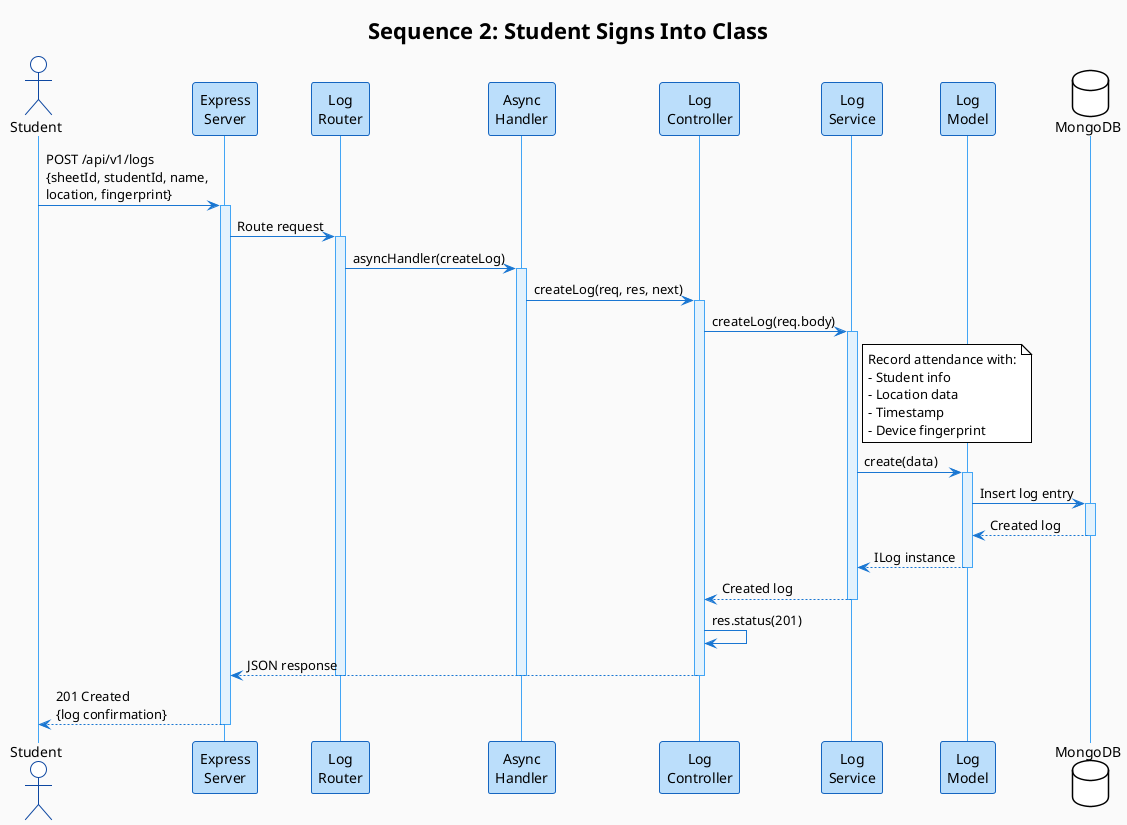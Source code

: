 @startuml Student_Sign_In
!theme plain
skinparam backgroundColor #FAFAFA
skinparam sequence {
    ArrowColor #1976D2
    ActorBorderColor #0D47A1
    LifeLineBorderColor #42A5F5
    LifeLineBackgroundColor #E3F2FD
    ParticipantBorderColor #1565C0
    ParticipantBackgroundColor #BBDEFB
}

title Sequence 2: Student Signs Into Class

actor Student
participant "Express\nServer" as Express
participant "Log\nRouter" as LogRouter
participant "Async\nHandler" as Async
participant "Log\nController" as LogController
participant "Log\nService" as LogService
participant "Log\nModel" as LogModel
database MongoDB

Student -> Express: POST /api/v1/logs\n{sheetId, studentId, name,\nlocation, fingerprint}
activate Express

Express -> LogRouter: Route request
activate LogRouter

LogRouter -> Async: asyncHandler(createLog)
activate Async

Async -> LogController: createLog(req, res, next)
activate LogController

LogController -> LogService: createLog(req.body)
activate LogService
note right of LogService
    Record attendance with:
    - Student info
    - Location data
    - Timestamp
    - Device fingerprint
end note

LogService -> LogModel: create(data)
activate LogModel

LogModel -> MongoDB: Insert log entry
activate MongoDB
MongoDB --> LogModel: Created log
deactivate MongoDB

LogModel --> LogService: ILog instance
deactivate LogModel

LogService --> LogController: Created log
deactivate LogService

LogController -> LogController: res.status(201)
LogController --> Express: JSON response
deactivate LogController
deactivate Async
deactivate LogRouter

Express --> Student: 201 Created\n{log confirmation}
deactivate Express

@enduml
